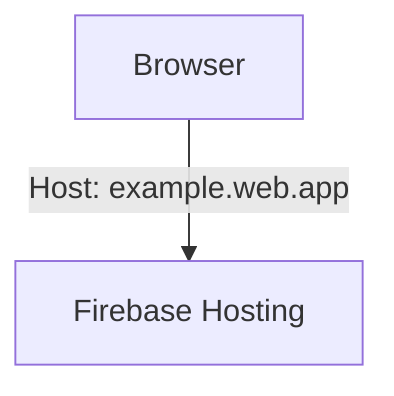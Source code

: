 flowchart TD;
    CL["Browser"]
    FE["Firebase Hosting"]

    CL -- "Host: example.web.app" --> FE